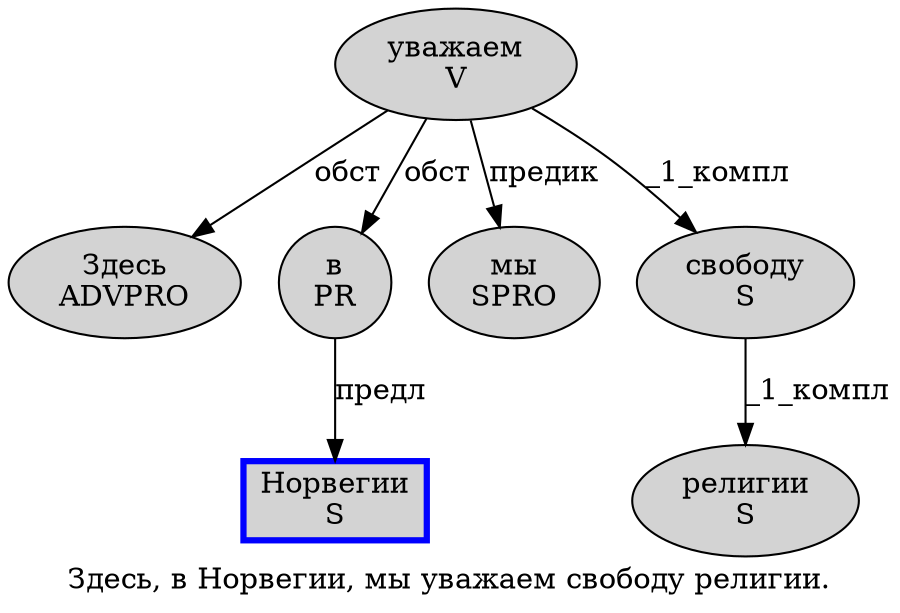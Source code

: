 digraph SENTENCE_1395 {
	graph [label="Здесь, в Норвегии, мы уважаем свободу религии."]
	node [style=filled]
		0 [label="Здесь
ADVPRO" color="" fillcolor=lightgray penwidth=1 shape=ellipse]
		2 [label="в
PR" color="" fillcolor=lightgray penwidth=1 shape=ellipse]
		3 [label="Норвегии
S" color=blue fillcolor=lightgray penwidth=3 shape=box]
		5 [label="мы
SPRO" color="" fillcolor=lightgray penwidth=1 shape=ellipse]
		6 [label="уважаем
V" color="" fillcolor=lightgray penwidth=1 shape=ellipse]
		7 [label="свободу
S" color="" fillcolor=lightgray penwidth=1 shape=ellipse]
		8 [label="религии
S" color="" fillcolor=lightgray penwidth=1 shape=ellipse]
			7 -> 8 [label="_1_компл"]
			6 -> 0 [label="обст"]
			6 -> 2 [label="обст"]
			6 -> 5 [label="предик"]
			6 -> 7 [label="_1_компл"]
			2 -> 3 [label="предл"]
}
